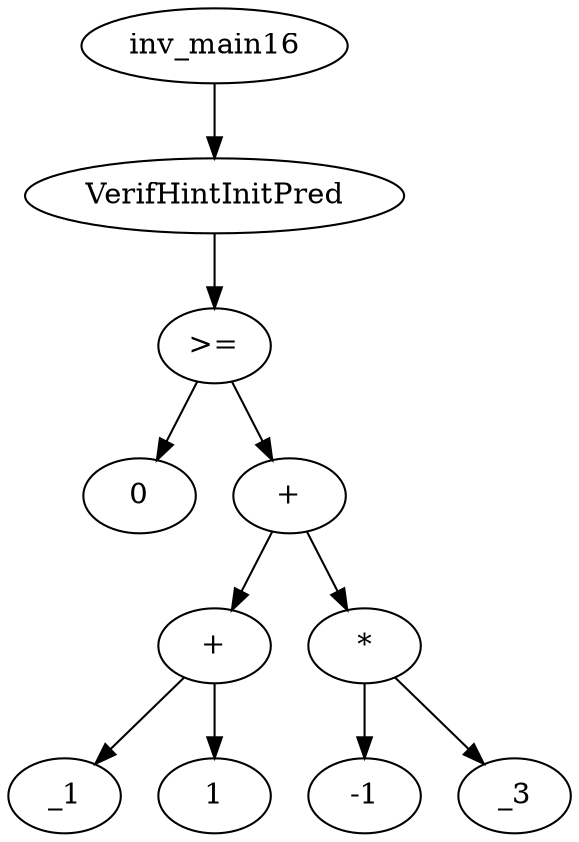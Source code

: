 digraph dag {
0 [label="inv_main16"];
1 [label="VerifHintInitPred"];
2 [label=">="];
3 [label="0"];
4 [label="+"];
5 [label="+"];
6 [label="_1"];
7 [label="1"];
8 [label="*"];
9 [label="-1"];
10 [label="_3"];
0->1[label=""]
1->2[label=""]
2->4[label=""]
2 -> 3[label=""]
4->5[label=""]
4 -> 8[label=""]
5->7[label=""]
5 -> 6[label=""]
8->10[label=""]
8 -> 9[label=""]
}
